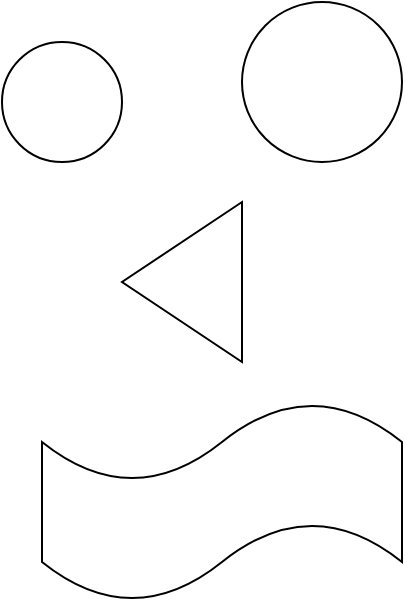 <mxfile version="17.2.6" type="github">
  <diagram id="EWmJ10NyGlMGbevcoFki" name="Page-1">
    <mxGraphModel dx="1038" dy="547" grid="1" gridSize="10" guides="1" tooltips="1" connect="1" arrows="1" fold="1" page="1" pageScale="1" pageWidth="850" pageHeight="1100" math="0" shadow="0">
      <root>
        <mxCell id="0" />
        <mxCell id="1" parent="0" />
        <mxCell id="boAYfF3HkpeGFv4Kp99R-1" value="" style="ellipse;whiteSpace=wrap;html=1;" vertex="1" parent="1">
          <mxGeometry x="140" y="200" width="60" height="60" as="geometry" />
        </mxCell>
        <mxCell id="boAYfF3HkpeGFv4Kp99R-2" value="" style="ellipse;whiteSpace=wrap;html=1;aspect=fixed;" vertex="1" parent="1">
          <mxGeometry x="260" y="180" width="80" height="80" as="geometry" />
        </mxCell>
        <mxCell id="boAYfF3HkpeGFv4Kp99R-3" value="" style="shape=tape;whiteSpace=wrap;html=1;" vertex="1" parent="1">
          <mxGeometry x="160" y="380" width="180" height="100" as="geometry" />
        </mxCell>
        <mxCell id="boAYfF3HkpeGFv4Kp99R-4" value="" style="triangle;whiteSpace=wrap;html=1;rotation=-180;" vertex="1" parent="1">
          <mxGeometry x="200" y="280" width="60" height="80" as="geometry" />
        </mxCell>
      </root>
    </mxGraphModel>
  </diagram>
</mxfile>
